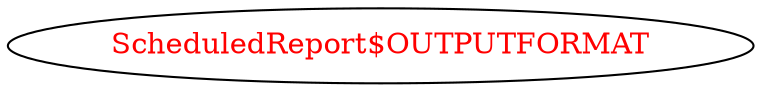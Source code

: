 digraph dependencyGraph {
 concentrate=true;
 ranksep="2.0";
 rankdir="LR"; 
 splines="ortho";
"ScheduledReport$OUTPUTFORMAT" [fontcolor="red"];
}